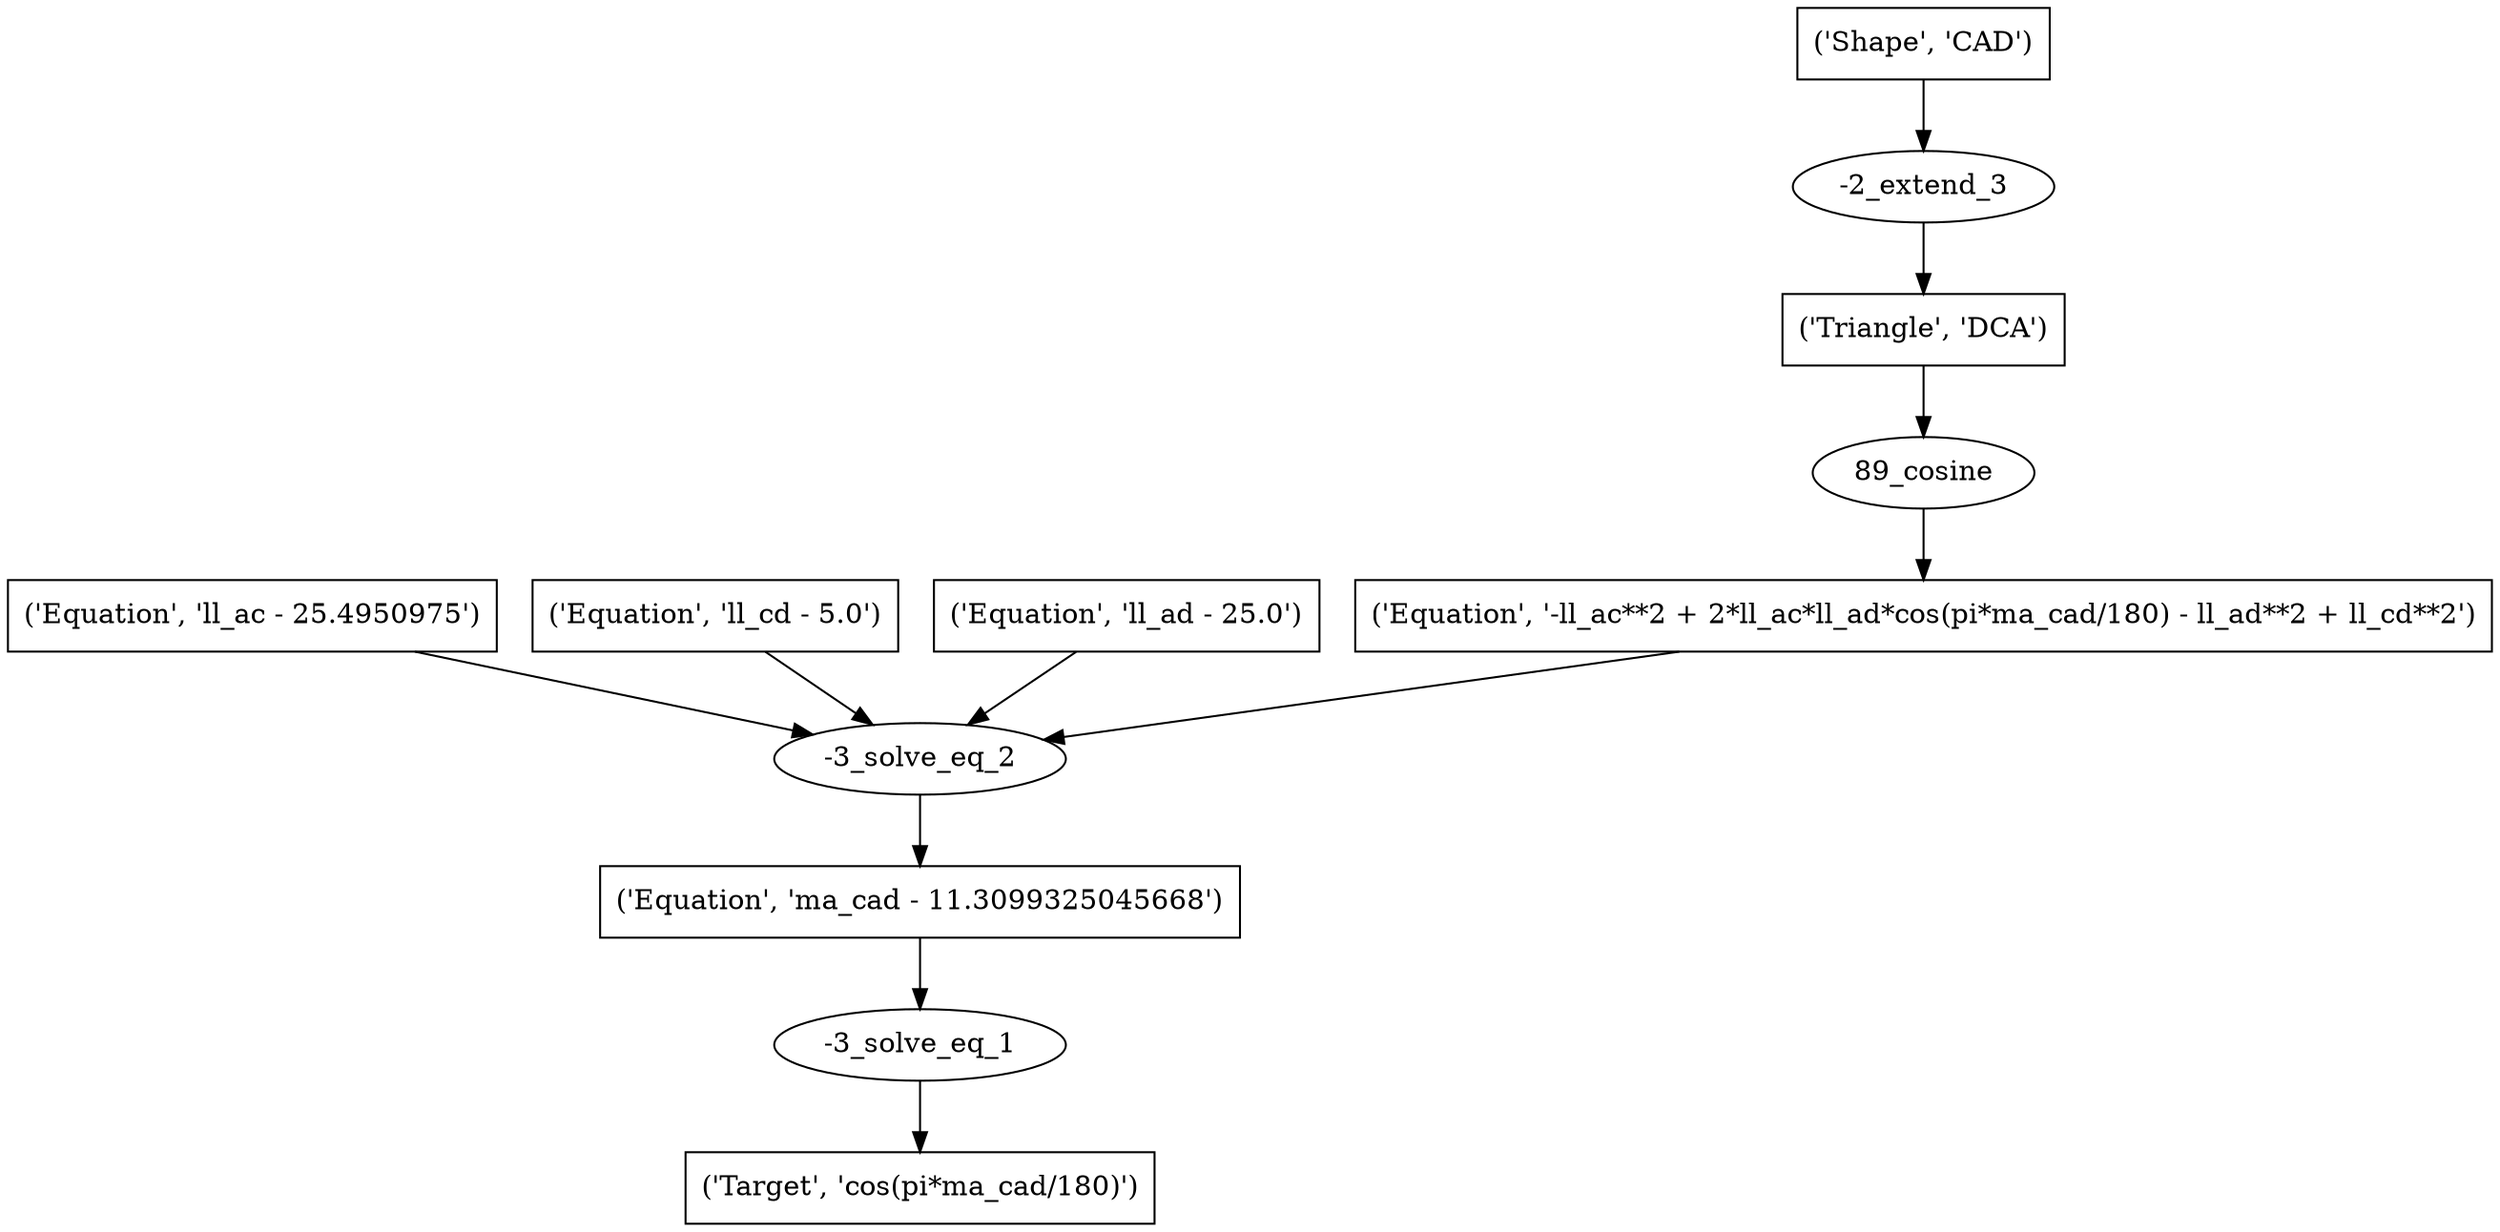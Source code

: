 digraph 44 {
	0 [label="('Target', 'cos(pi*ma_cad/180)')" shape=box]
	1 [label="-3_solve_eq_1"]
	1 -> 0
	2 [label="('Equation', 'ma_cad - 11.3099325045668')" shape=box]
	2 -> 1
	3 [label="-3_solve_eq_2"]
	3 -> 2
	4 [label="('Equation', 'll_ac - 25.4950975')" shape=box]
	4 -> 3
	5 [label="('Equation', 'll_cd - 5.0')" shape=box]
	5 -> 3
	6 [label="('Equation', 'll_ad - 25.0')" shape=box]
	6 -> 3
	7 [label="('Equation', '-ll_ac**2 + 2*ll_ac*ll_ad*cos(pi*ma_cad/180) - ll_ad**2 + ll_cd**2')" shape=box]
	7 -> 3
	8 [label="89_cosine"]
	8 -> 7
	9 [label="('Triangle', 'DCA')" shape=box]
	9 -> 8
	10 [label="-2_extend_3"]
	10 -> 9
	11 [label="('Shape', 'CAD')" shape=box]
	11 -> 10
}

